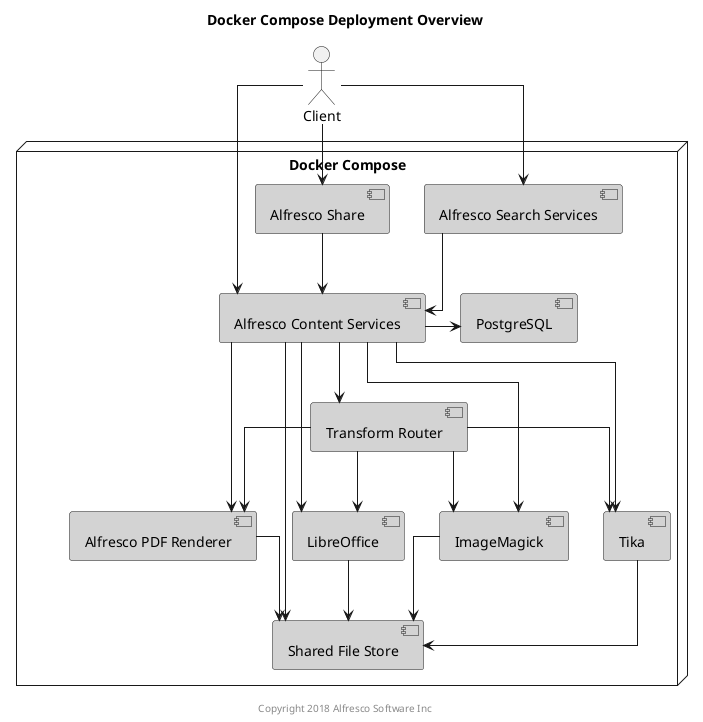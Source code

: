 @startuml

Title: Docker Compose Deployment Overview

skinparam componentStyle uml2
skinparam linetype ortho

actor Client

node "Docker Compose" {
    component "Alfresco Content Services" as acs #lightgrey
    component "Transform Router" as trouter #lightgrey
    component "Shared File Store" as sfs #lightgrey
    component "Alfresco Search Services" as ass #lightgrey
    component "PostgreSQL" as psql #lightgrey
    component "Alfresco PDF Renderer" as pdfr #lightgrey
    component "LibreOffice" as libr #lightgrey
    component "ImageMagick" as img #lightgrey
    component "Tika" as tika #lightgrey
    component "Alfresco Share" as share #lightgrey
}

Client --> acs
Client --> ass
Client --> share

ass --> acs
acs -right-> psql
acs --> pdfr
acs --> libr
acs --> img
acs --> tika
acs --> trouter
acs --> sfs
trouter --> pdfr
trouter --> libr
trouter --> img
trouter --> tika
pdfr --> sfs
libr --> sfs
img --> sfs
tika --> sfs
share --> acs

center footer Copyright 2018 Alfresco Software Inc

@enduml
